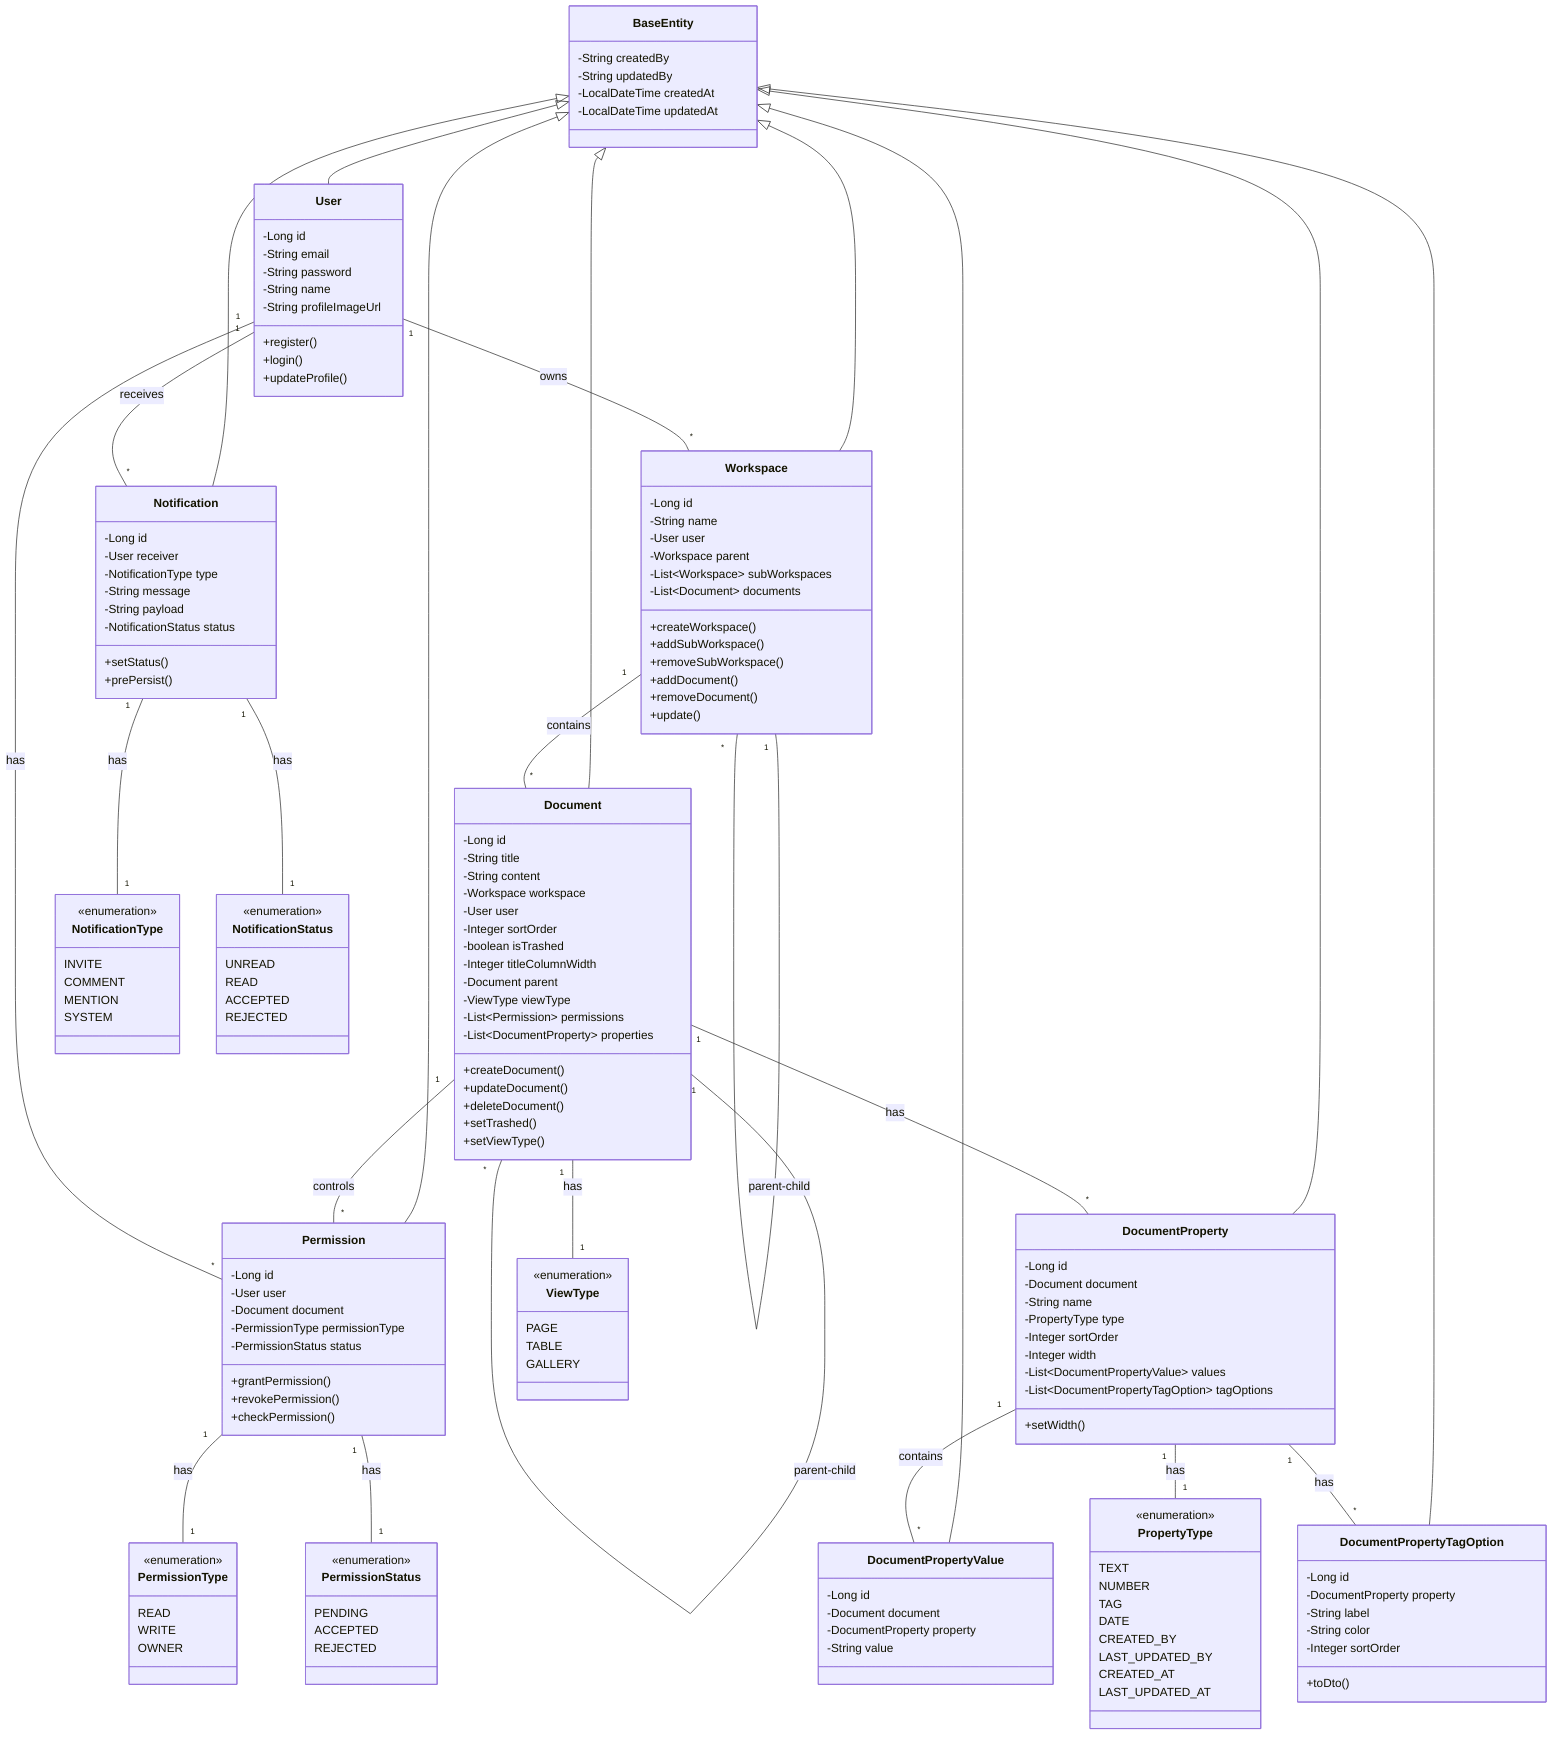 classDiagram
    class BaseEntity {
        -String createdBy
        -String updatedBy
        -LocalDateTime createdAt
        -LocalDateTime updatedAt
    }

    class User {
        -Long id
        -String email
        -String password
        -String name
        -String profileImageUrl
        +register()
        +login()
        +updateProfile()
    }

    class Workspace {
        -Long id
        -String name
        -User user
        -Workspace parent
        -List~Workspace~ subWorkspaces
        -List~Document~ documents
        +createWorkspace()
        +addSubWorkspace()
        +removeSubWorkspace()
        +addDocument()
        +removeDocument()
        +update()
    }

    class Document {
        -Long id
        -String title
        -String content
        -Workspace workspace
        -User user
        -Integer sortOrder
        -boolean isTrashed
        -Integer titleColumnWidth
        -Document parent
        -ViewType viewType
        -List~Permission~ permissions
        -List~DocumentProperty~ properties
        +createDocument()
        +updateDocument()
        +deleteDocument()
        +setTrashed()
        +setViewType()
    }

    class DocumentProperty {
        -Long id
        -Document document
        -String name
        -PropertyType type
        -Integer sortOrder
        -Integer width
        -List~DocumentPropertyValue~ values
        -List~DocumentPropertyTagOption~ tagOptions
        +setWidth()
    }

    class DocumentPropertyValue {
        -Long id
        -Document document
        -DocumentProperty property
        -String value
    }

    class DocumentPropertyTagOption {
        -Long id
        -DocumentProperty property
        -String label
        -String color
        -Integer sortOrder
        +toDto()
    }

    class Permission {
        -Long id
        -User user
        -Document document
        -PermissionType permissionType
        -PermissionStatus status
        +grantPermission()
        +revokePermission()
        +checkPermission()
    }

    class Notification {
        -Long id
        -User receiver
        -NotificationType type
        -String message
        -String payload
        -NotificationStatus status
        +setStatus()
        +prePersist()
    }

    class ViewType {
        <<enumeration>>
        PAGE
        TABLE
        GALLERY
    }

    class PropertyType {
        <<enumeration>>
        TEXT
        NUMBER
        TAG
        DATE
        CREATED_BY
        LAST_UPDATED_BY
        CREATED_AT
        LAST_UPDATED_AT
    }

    class PermissionType {
        <<enumeration>>
        READ
        WRITE
        OWNER
    }

    class PermissionStatus {
        <<enumeration>>
        PENDING
        ACCEPTED
        REJECTED
    }

    class NotificationType {
        <<enumeration>>
        INVITE
        COMMENT
        MENTION
        SYSTEM
    }

    class NotificationStatus {
        <<enumeration>>
        UNREAD
        READ
        ACCEPTED
        REJECTED
    }

    BaseEntity <|-- User
    BaseEntity <|-- Workspace
    BaseEntity <|-- Document
    BaseEntity <|-- DocumentProperty
    BaseEntity <|-- DocumentPropertyValue
    BaseEntity <|-- DocumentPropertyTagOption
    BaseEntity <|-- Permission
    BaseEntity <|-- Notification

    User "1" -- "*" Workspace : owns
    Workspace "1" -- "*" Workspace : parent-child
    Workspace "1" -- "*" Document : contains
    Document "1" -- "*" Document : parent-child
    Document "1" -- "*" DocumentProperty : has
    DocumentProperty "1" -- "*" DocumentPropertyValue : contains
    DocumentProperty "1" -- "*" DocumentPropertyTagOption : has
    Document "1" -- "*" Permission : controls
    User "1" -- "*" Permission : has
    User "1" -- "*" Notification : receives
    Document "1" -- "1" ViewType : has
    DocumentProperty "1" -- "1" PropertyType : has
    Permission "1" -- "1" PermissionType : has
    Permission "1" -- "1" PermissionStatus : has
    Notification "1" -- "1" NotificationType : has
    Notification "1" -- "1" NotificationStatus : has